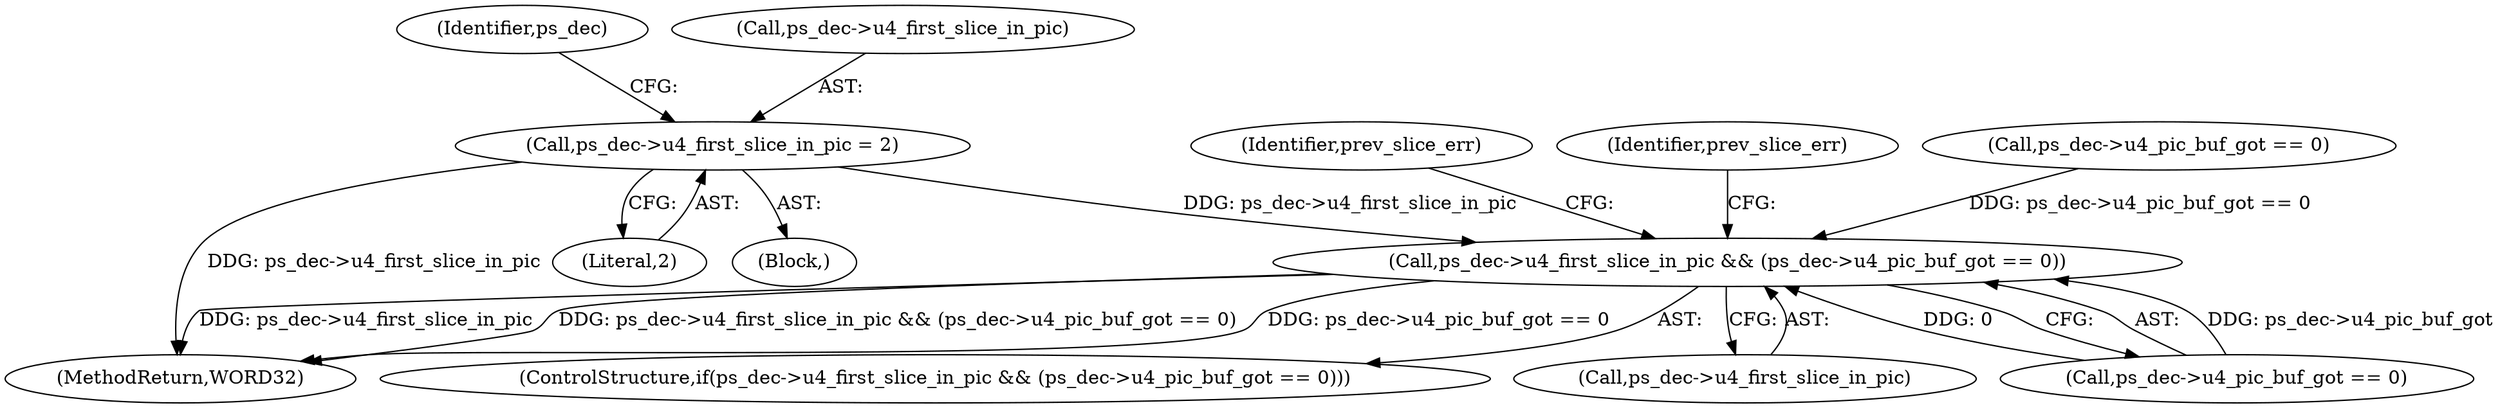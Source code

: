 digraph "0_Android_e629194c62a9a129ce378e08cb1059a8a53f1795@pointer" {
"1000928" [label="(Call,ps_dec->u4_first_slice_in_pic = 2)"];
"1001491" [label="(Call,ps_dec->u4_first_slice_in_pic && (ps_dec->u4_pic_buf_got == 0))"];
"1001501" [label="(Identifier,prev_slice_err)"];
"1000935" [label="(Identifier,ps_dec)"];
"1001505" [label="(Identifier,prev_slice_err)"];
"1001492" [label="(Call,ps_dec->u4_first_slice_in_pic)"];
"1000928" [label="(Call,ps_dec->u4_first_slice_in_pic = 2)"];
"1001237" [label="(Call,ps_dec->u4_pic_buf_got == 0)"];
"1002124" [label="(MethodReturn,WORD32)"];
"1000151" [label="(Block,)"];
"1001490" [label="(ControlStructure,if(ps_dec->u4_first_slice_in_pic && (ps_dec->u4_pic_buf_got == 0)))"];
"1000932" [label="(Literal,2)"];
"1000929" [label="(Call,ps_dec->u4_first_slice_in_pic)"];
"1001495" [label="(Call,ps_dec->u4_pic_buf_got == 0)"];
"1001491" [label="(Call,ps_dec->u4_first_slice_in_pic && (ps_dec->u4_pic_buf_got == 0))"];
"1000928" -> "1000151"  [label="AST: "];
"1000928" -> "1000932"  [label="CFG: "];
"1000929" -> "1000928"  [label="AST: "];
"1000932" -> "1000928"  [label="AST: "];
"1000935" -> "1000928"  [label="CFG: "];
"1000928" -> "1002124"  [label="DDG: ps_dec->u4_first_slice_in_pic"];
"1000928" -> "1001491"  [label="DDG: ps_dec->u4_first_slice_in_pic"];
"1001491" -> "1001490"  [label="AST: "];
"1001491" -> "1001492"  [label="CFG: "];
"1001491" -> "1001495"  [label="CFG: "];
"1001492" -> "1001491"  [label="AST: "];
"1001495" -> "1001491"  [label="AST: "];
"1001501" -> "1001491"  [label="CFG: "];
"1001505" -> "1001491"  [label="CFG: "];
"1001491" -> "1002124"  [label="DDG: ps_dec->u4_pic_buf_got == 0"];
"1001491" -> "1002124"  [label="DDG: ps_dec->u4_first_slice_in_pic"];
"1001491" -> "1002124"  [label="DDG: ps_dec->u4_first_slice_in_pic && (ps_dec->u4_pic_buf_got == 0)"];
"1001495" -> "1001491"  [label="DDG: ps_dec->u4_pic_buf_got"];
"1001495" -> "1001491"  [label="DDG: 0"];
"1001237" -> "1001491"  [label="DDG: ps_dec->u4_pic_buf_got == 0"];
}
